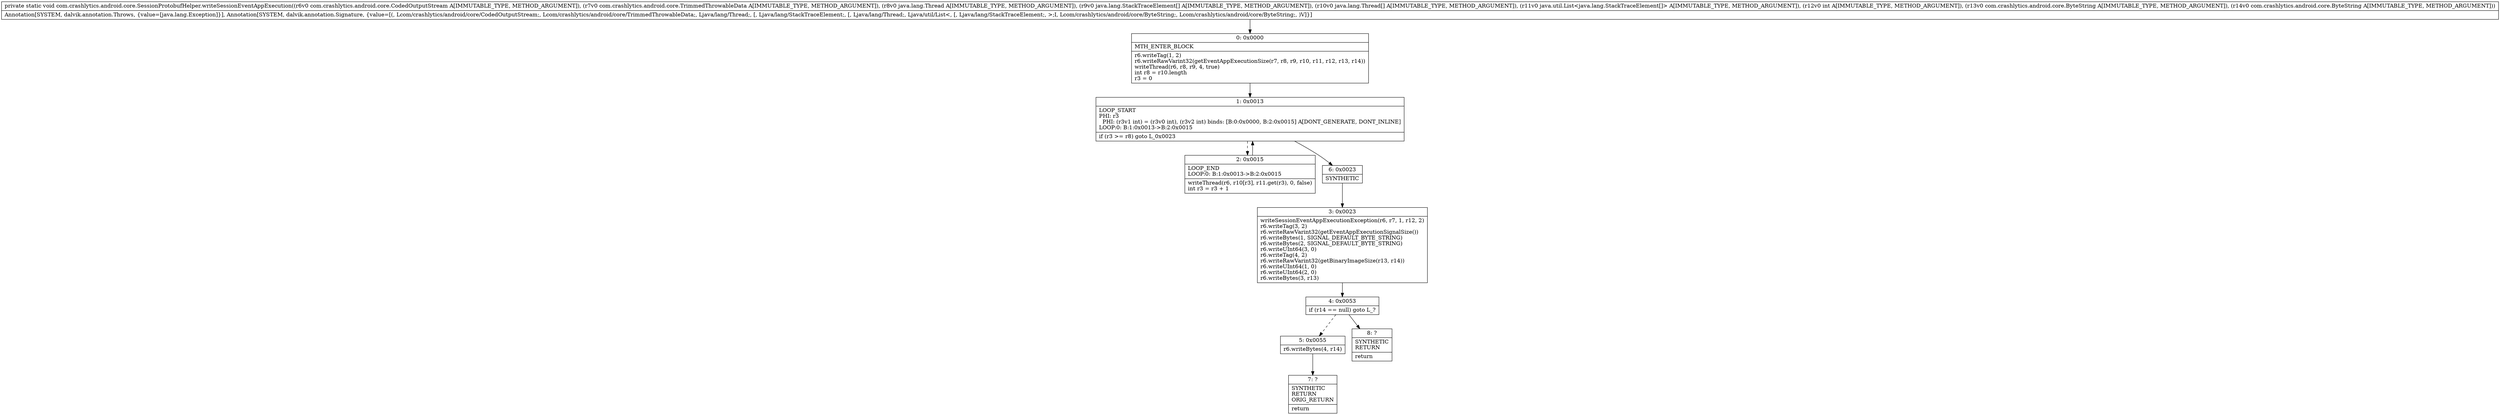 digraph "CFG forcom.crashlytics.android.core.SessionProtobufHelper.writeSessionEventAppExecution(Lcom\/crashlytics\/android\/core\/CodedOutputStream;Lcom\/crashlytics\/android\/core\/TrimmedThrowableData;Ljava\/lang\/Thread;[Ljava\/lang\/StackTraceElement;[Ljava\/lang\/Thread;Ljava\/util\/List;ILcom\/crashlytics\/android\/core\/ByteString;Lcom\/crashlytics\/android\/core\/ByteString;)V" {
Node_0 [shape=record,label="{0\:\ 0x0000|MTH_ENTER_BLOCK\l|r6.writeTag(1, 2)\lr6.writeRawVarint32(getEventAppExecutionSize(r7, r8, r9, r10, r11, r12, r13, r14))\lwriteThread(r6, r8, r9, 4, true)\lint r8 = r10.length\lr3 = 0\l}"];
Node_1 [shape=record,label="{1\:\ 0x0013|LOOP_START\lPHI: r3 \l  PHI: (r3v1 int) = (r3v0 int), (r3v2 int) binds: [B:0:0x0000, B:2:0x0015] A[DONT_GENERATE, DONT_INLINE]\lLOOP:0: B:1:0x0013\-\>B:2:0x0015\l|if (r3 \>= r8) goto L_0x0023\l}"];
Node_2 [shape=record,label="{2\:\ 0x0015|LOOP_END\lLOOP:0: B:1:0x0013\-\>B:2:0x0015\l|writeThread(r6, r10[r3], r11.get(r3), 0, false)\lint r3 = r3 + 1\l}"];
Node_3 [shape=record,label="{3\:\ 0x0023|writeSessionEventAppExecutionException(r6, r7, 1, r12, 2)\lr6.writeTag(3, 2)\lr6.writeRawVarint32(getEventAppExecutionSignalSize())\lr6.writeBytes(1, SIGNAL_DEFAULT_BYTE_STRING)\lr6.writeBytes(2, SIGNAL_DEFAULT_BYTE_STRING)\lr6.writeUInt64(3, 0)\lr6.writeTag(4, 2)\lr6.writeRawVarint32(getBinaryImageSize(r13, r14))\lr6.writeUInt64(1, 0)\lr6.writeUInt64(2, 0)\lr6.writeBytes(3, r13)\l}"];
Node_4 [shape=record,label="{4\:\ 0x0053|if (r14 == null) goto L_?\l}"];
Node_5 [shape=record,label="{5\:\ 0x0055|r6.writeBytes(4, r14)\l}"];
Node_6 [shape=record,label="{6\:\ 0x0023|SYNTHETIC\l}"];
Node_7 [shape=record,label="{7\:\ ?|SYNTHETIC\lRETURN\lORIG_RETURN\l|return\l}"];
Node_8 [shape=record,label="{8\:\ ?|SYNTHETIC\lRETURN\l|return\l}"];
MethodNode[shape=record,label="{private static void com.crashlytics.android.core.SessionProtobufHelper.writeSessionEventAppExecution((r6v0 com.crashlytics.android.core.CodedOutputStream A[IMMUTABLE_TYPE, METHOD_ARGUMENT]), (r7v0 com.crashlytics.android.core.TrimmedThrowableData A[IMMUTABLE_TYPE, METHOD_ARGUMENT]), (r8v0 java.lang.Thread A[IMMUTABLE_TYPE, METHOD_ARGUMENT]), (r9v0 java.lang.StackTraceElement[] A[IMMUTABLE_TYPE, METHOD_ARGUMENT]), (r10v0 java.lang.Thread[] A[IMMUTABLE_TYPE, METHOD_ARGUMENT]), (r11v0 java.util.List\<java.lang.StackTraceElement[]\> A[IMMUTABLE_TYPE, METHOD_ARGUMENT]), (r12v0 int A[IMMUTABLE_TYPE, METHOD_ARGUMENT]), (r13v0 com.crashlytics.android.core.ByteString A[IMMUTABLE_TYPE, METHOD_ARGUMENT]), (r14v0 com.crashlytics.android.core.ByteString A[IMMUTABLE_TYPE, METHOD_ARGUMENT]))  | Annotation[SYSTEM, dalvik.annotation.Throws, \{value=[java.lang.Exception]\}], Annotation[SYSTEM, dalvik.annotation.Signature, \{value=[(, Lcom\/crashlytics\/android\/core\/CodedOutputStream;, Lcom\/crashlytics\/android\/core\/TrimmedThrowableData;, Ljava\/lang\/Thread;, [, Ljava\/lang\/StackTraceElement;, [, Ljava\/lang\/Thread;, Ljava\/util\/List\<, [, Ljava\/lang\/StackTraceElement;, \>;I, Lcom\/crashlytics\/android\/core\/ByteString;, Lcom\/crashlytics\/android\/core\/ByteString;, )V]\}]\l}"];
MethodNode -> Node_0;
Node_0 -> Node_1;
Node_1 -> Node_2[style=dashed];
Node_1 -> Node_6;
Node_2 -> Node_1;
Node_3 -> Node_4;
Node_4 -> Node_5[style=dashed];
Node_4 -> Node_8;
Node_5 -> Node_7;
Node_6 -> Node_3;
}

